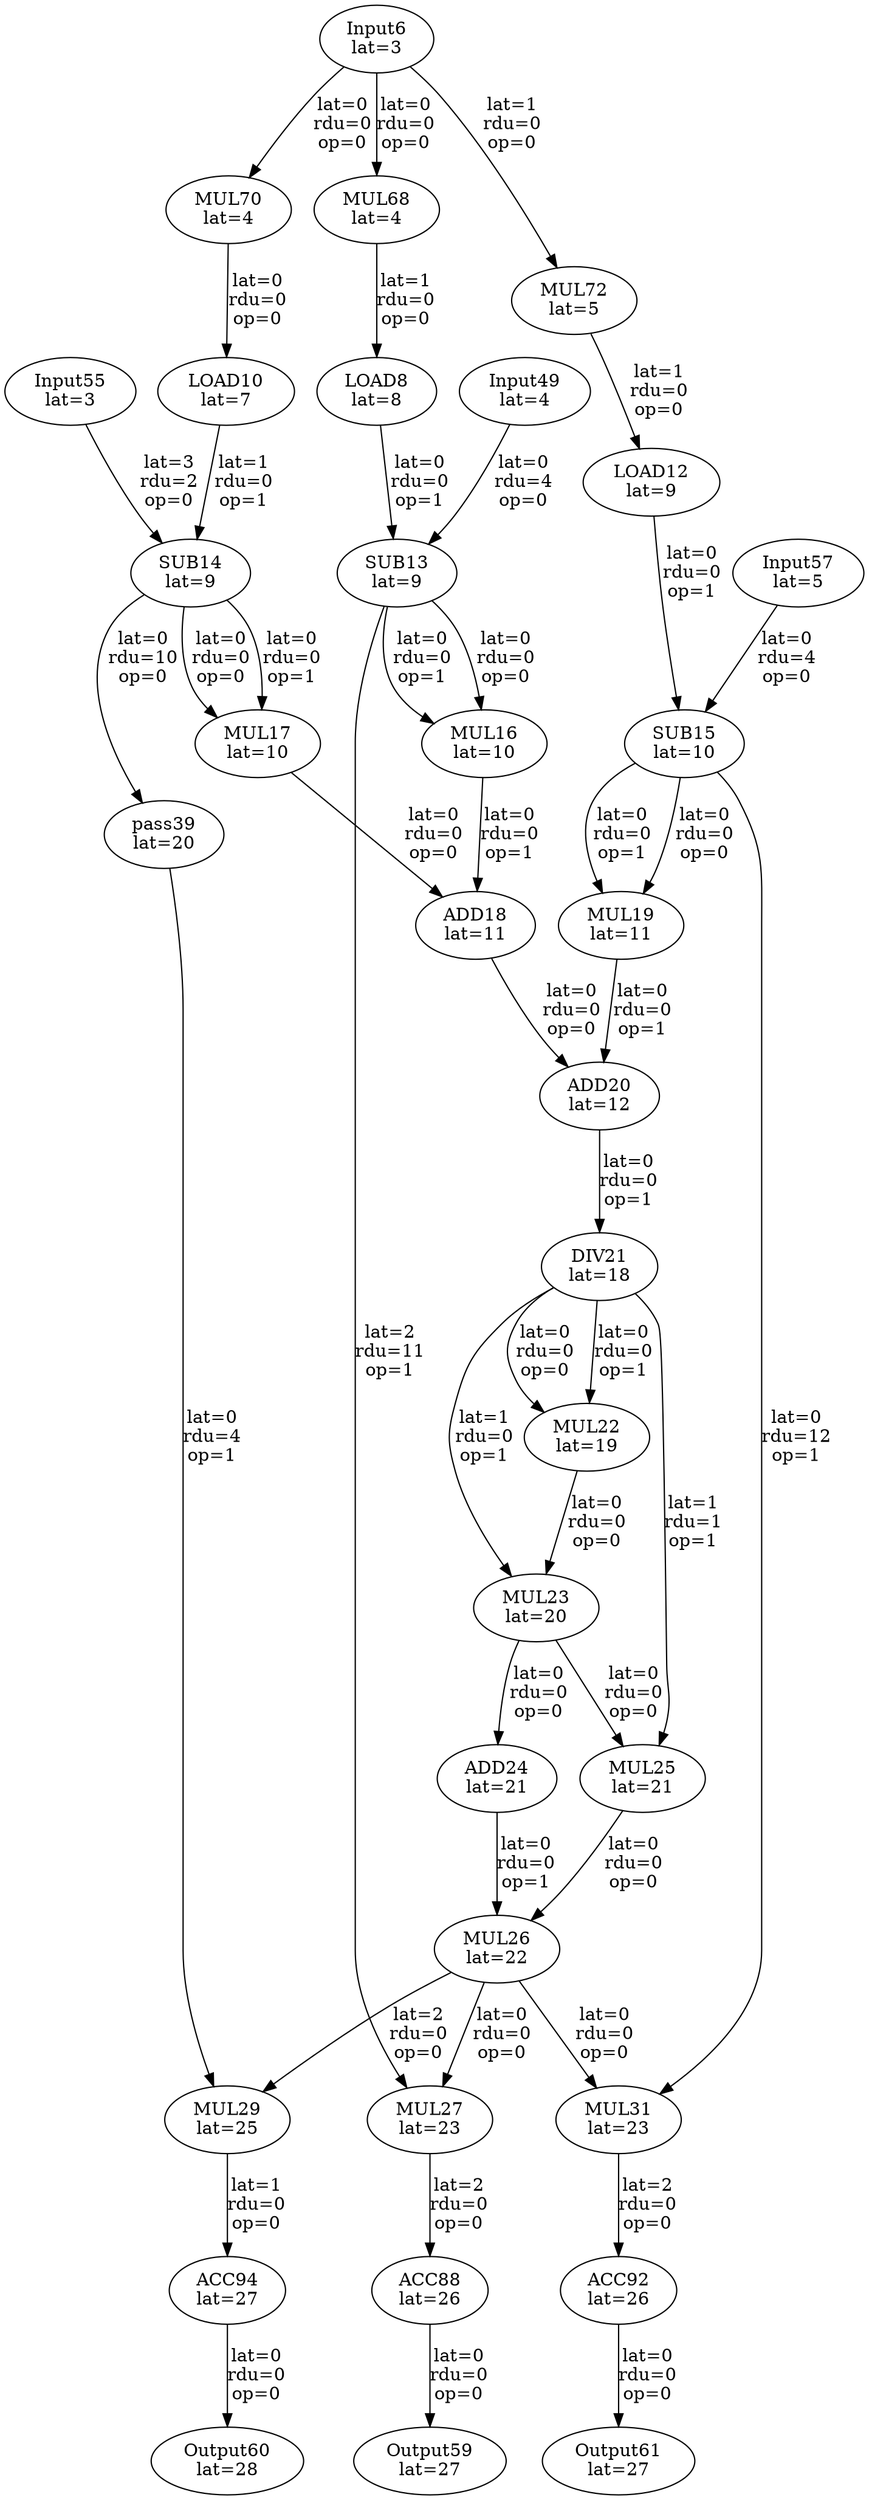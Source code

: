 Digraph G {
"Input6"[label = "\N\nlat=3"];
"LOAD8"[label = "\N\nlat=8"];
"MUL68"->"LOAD8"[label = "lat=1\nrdu=0\nop=0"];
"LOAD10"[label = "\N\nlat=7"];
"MUL70"->"LOAD10"[label = "lat=0\nrdu=0\nop=0"];
"LOAD12"[label = "\N\nlat=9"];
"MUL72"->"LOAD12"[label = "lat=1\nrdu=0\nop=0"];
"SUB13"[label = "\N\nlat=9"];
"Input49"->"SUB13"[label = "lat=0\nrdu=4\nop=0"];
"LOAD8"->"SUB13"[label = "lat=0\nrdu=0\nop=1"];
"SUB14"[label = "\N\nlat=9"];
"Input55"->"SUB14"[label = "lat=3\nrdu=2\nop=0"];
"LOAD10"->"SUB14"[label = "lat=1\nrdu=0\nop=1"];
"SUB15"[label = "\N\nlat=10"];
"Input57"->"SUB15"[label = "lat=0\nrdu=4\nop=0"];
"LOAD12"->"SUB15"[label = "lat=0\nrdu=0\nop=1"];
"MUL16"[label = "\N\nlat=10"];
"SUB13"->"MUL16"[label = "lat=0\nrdu=0\nop=0"];
"SUB13"->"MUL16"[label = "lat=0\nrdu=0\nop=1"];
"MUL17"[label = "\N\nlat=10"];
"SUB14"->"MUL17"[label = "lat=0\nrdu=0\nop=0"];
"SUB14"->"MUL17"[label = "lat=0\nrdu=0\nop=1"];
"ADD18"[label = "\N\nlat=11"];
"MUL17"->"ADD18"[label = "lat=0\nrdu=0\nop=0"];
"MUL16"->"ADD18"[label = "lat=0\nrdu=0\nop=1"];
"MUL19"[label = "\N\nlat=11"];
"SUB15"->"MUL19"[label = "lat=0\nrdu=0\nop=0"];
"SUB15"->"MUL19"[label = "lat=0\nrdu=0\nop=1"];
"ADD20"[label = "\N\nlat=12"];
"ADD18"->"ADD20"[label = "lat=0\nrdu=0\nop=0"];
"MUL19"->"ADD20"[label = "lat=0\nrdu=0\nop=1"];
"DIV21"[label = "\N\nlat=18"];
"ADD20"->"DIV21"[label = "lat=0\nrdu=0\nop=1"];
"MUL22"[label = "\N\nlat=19"];
"DIV21"->"MUL22"[label = "lat=0\nrdu=0\nop=0"];
"DIV21"->"MUL22"[label = "lat=0\nrdu=0\nop=1"];
"MUL23"[label = "\N\nlat=20"];
"MUL22"->"MUL23"[label = "lat=0\nrdu=0\nop=0"];
"DIV21"->"MUL23"[label = "lat=1\nrdu=0\nop=1"];
"ADD24"[label = "\N\nlat=21"];
"MUL23"->"ADD24"[label = "lat=0\nrdu=0\nop=0"];
"MUL25"[label = "\N\nlat=21"];
"MUL23"->"MUL25"[label = "lat=0\nrdu=0\nop=0"];
"DIV21"->"MUL25"[label = "lat=1\nrdu=1\nop=1"];
"MUL26"[label = "\N\nlat=22"];
"MUL25"->"MUL26"[label = "lat=0\nrdu=0\nop=0"];
"ADD24"->"MUL26"[label = "lat=0\nrdu=0\nop=1"];
"MUL27"[label = "\N\nlat=23"];
"MUL26"->"MUL27"[label = "lat=0\nrdu=0\nop=0"];
"SUB13"->"MUL27"[label = "lat=2\nrdu=11\nop=1"];
"MUL29"[label = "\N\nlat=25"];
"MUL26"->"MUL29"[label = "lat=2\nrdu=0\nop=0"];
"pass39"->"MUL29"[label = "lat=0\nrdu=4\nop=1"];
"MUL31"[label = "\N\nlat=23"];
"MUL26"->"MUL31"[label = "lat=0\nrdu=0\nop=0"];
"SUB15"->"MUL31"[label = "lat=0\nrdu=12\nop=1"];
"Input49"[label = "\N\nlat=4"];
"Input55"[label = "\N\nlat=3"];
"Input57"[label = "\N\nlat=5"];
"Output59"[label = "\N\nlat=27"];
"ACC88"->"Output59"[label = "lat=0\nrdu=0\nop=0"];
"Output60"[label = "\N\nlat=28"];
"ACC94"->"Output60"[label = "lat=0\nrdu=0\nop=0"];
"Output61"[label = "\N\nlat=27"];
"ACC92"->"Output61"[label = "lat=0\nrdu=0\nop=0"];
"MUL68"[label = "\N\nlat=4"];
"Input6"->"MUL68"[label = "lat=0\nrdu=0\nop=0"];
"MUL70"[label = "\N\nlat=4"];
"Input6"->"MUL70"[label = "lat=0\nrdu=0\nop=0"];
"MUL72"[label = "\N\nlat=5"];
"Input6"->"MUL72"[label = "lat=1\nrdu=0\nop=0"];
"ACC88"[label = "\N\nlat=26"];
"MUL27"->"ACC88"[label = "lat=2\nrdu=0\nop=0"];
"ACC92"[label = "\N\nlat=26"];
"MUL31"->"ACC92"[label = "lat=2\nrdu=0\nop=0"];
"ACC94"[label = "\N\nlat=27"];
"MUL29"->"ACC94"[label = "lat=1\nrdu=0\nop=0"];
"pass39"[label = "\N\nlat=20"];
"SUB14"->"pass39"[label = "lat=0\nrdu=10\nop=0"];
}
